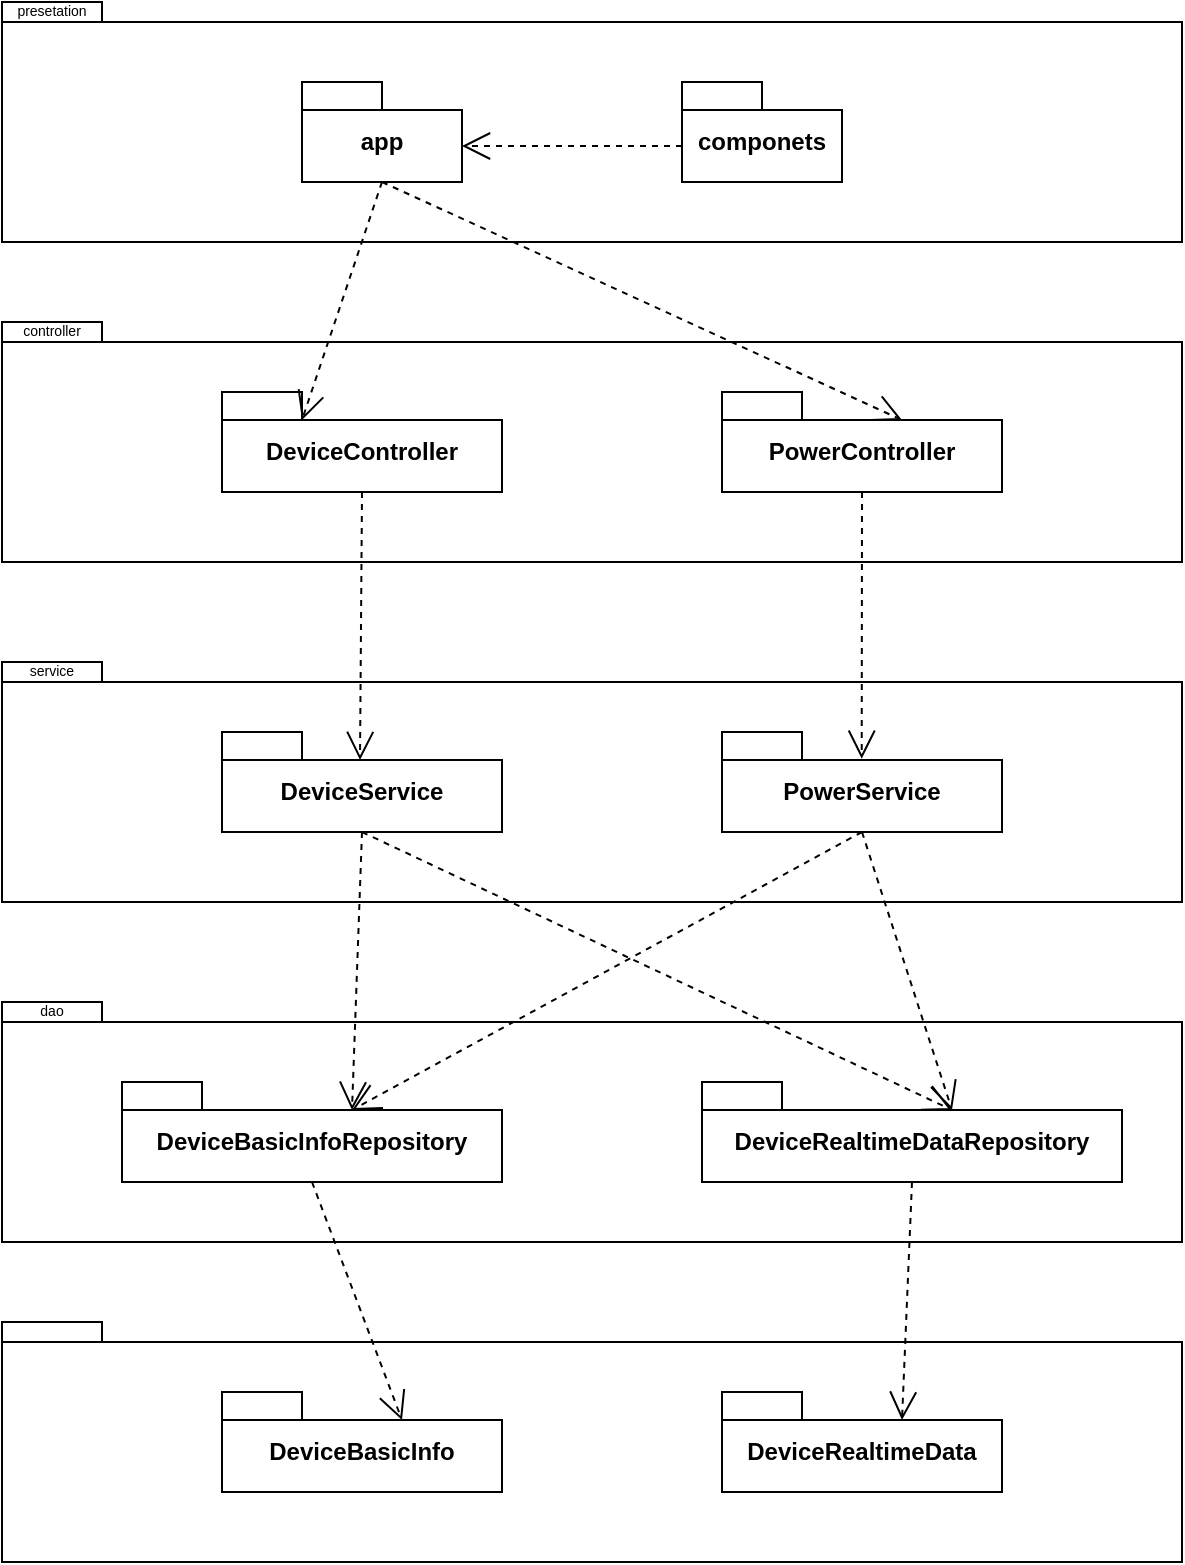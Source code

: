 <mxfile version="26.2.14">
  <diagram name="第 1 页" id="zv9jVuwXzwsgYas8b95U">
    <mxGraphModel dx="1520" dy="889" grid="1" gridSize="10" guides="1" tooltips="1" connect="1" arrows="1" fold="1" page="1" pageScale="1" pageWidth="827" pageHeight="1169" math="0" shadow="0">
      <root>
        <mxCell id="0" />
        <mxCell id="1" parent="0" />
        <mxCell id="kNfIhQ50q1yCch20xD6w-1" value="" style="shape=folder;fontStyle=1;spacingTop=10;tabWidth=50;tabHeight=10;tabPosition=left;html=1;whiteSpace=wrap;" vertex="1" parent="1">
          <mxGeometry x="140" y="70" width="590" height="120" as="geometry" />
        </mxCell>
        <mxCell id="kNfIhQ50q1yCch20xD6w-2" value="app" style="shape=folder;fontStyle=1;spacingTop=10;tabWidth=40;tabHeight=14;tabPosition=left;html=1;whiteSpace=wrap;" vertex="1" parent="1">
          <mxGeometry x="290" y="110" width="80" height="50" as="geometry" />
        </mxCell>
        <mxCell id="kNfIhQ50q1yCch20xD6w-3" value="componets" style="shape=folder;fontStyle=1;spacingTop=10;tabWidth=40;tabHeight=14;tabPosition=left;html=1;whiteSpace=wrap;" vertex="1" parent="1">
          <mxGeometry x="480" y="110" width="80" height="50" as="geometry" />
        </mxCell>
        <mxCell id="kNfIhQ50q1yCch20xD6w-4" value="" style="endArrow=open;endSize=12;dashed=1;html=1;rounded=0;entryX=0;entryY=0;entryDx=80;entryDy=32;entryPerimeter=0;exitX=0;exitY=0;exitDx=0;exitDy=32;exitPerimeter=0;" edge="1" parent="1" source="kNfIhQ50q1yCch20xD6w-3" target="kNfIhQ50q1yCch20xD6w-2">
          <mxGeometry width="160" relative="1" as="geometry">
            <mxPoint x="280" y="290" as="sourcePoint" />
            <mxPoint x="440" y="290" as="targetPoint" />
          </mxGeometry>
        </mxCell>
        <mxCell id="kNfIhQ50q1yCch20xD6w-5" value="presetation" style="text;html=1;align=center;verticalAlign=middle;whiteSpace=wrap;rounded=0;fontSize=7;" vertex="1" parent="1">
          <mxGeometry x="150" y="70" width="30" height="10" as="geometry" />
        </mxCell>
        <mxCell id="kNfIhQ50q1yCch20xD6w-6" value="" style="shape=folder;fontStyle=1;spacingTop=10;tabWidth=50;tabHeight=10;tabPosition=left;html=1;whiteSpace=wrap;" vertex="1" parent="1">
          <mxGeometry x="140" y="230" width="590" height="120" as="geometry" />
        </mxCell>
        <mxCell id="kNfIhQ50q1yCch20xD6w-7" value="controller" style="text;html=1;align=center;verticalAlign=middle;whiteSpace=wrap;rounded=0;fontSize=7;" vertex="1" parent="1">
          <mxGeometry x="150" y="230" width="30" height="10" as="geometry" />
        </mxCell>
        <mxCell id="kNfIhQ50q1yCch20xD6w-8" value="DeviceController" style="shape=folder;fontStyle=1;spacingTop=10;tabWidth=40;tabHeight=14;tabPosition=left;html=1;whiteSpace=wrap;" vertex="1" parent="1">
          <mxGeometry x="250" y="265" width="140" height="50" as="geometry" />
        </mxCell>
        <mxCell id="kNfIhQ50q1yCch20xD6w-10" value="PowerController" style="shape=folder;fontStyle=1;spacingTop=10;tabWidth=40;tabHeight=14;tabPosition=left;html=1;whiteSpace=wrap;" vertex="1" parent="1">
          <mxGeometry x="500" y="265" width="140" height="50" as="geometry" />
        </mxCell>
        <mxCell id="kNfIhQ50q1yCch20xD6w-11" value="" style="endArrow=open;endSize=12;dashed=1;html=1;rounded=0;entryX=0;entryY=0;entryDx=40;entryDy=14;entryPerimeter=0;exitX=0.5;exitY=1;exitDx=0;exitDy=0;exitPerimeter=0;" edge="1" parent="1" source="kNfIhQ50q1yCch20xD6w-2" target="kNfIhQ50q1yCch20xD6w-8">
          <mxGeometry width="160" relative="1" as="geometry">
            <mxPoint x="490" y="152" as="sourcePoint" />
            <mxPoint x="380" y="152" as="targetPoint" />
          </mxGeometry>
        </mxCell>
        <mxCell id="kNfIhQ50q1yCch20xD6w-12" value="" style="endArrow=open;endSize=12;dashed=1;html=1;rounded=0;entryX=0;entryY=0;entryDx=90;entryDy=14;entryPerimeter=0;exitX=0.5;exitY=1;exitDx=0;exitDy=0;exitPerimeter=0;" edge="1" parent="1" source="kNfIhQ50q1yCch20xD6w-2" target="kNfIhQ50q1yCch20xD6w-10">
          <mxGeometry width="160" relative="1" as="geometry">
            <mxPoint x="330" y="162" as="sourcePoint" />
            <mxPoint x="390" y="162" as="targetPoint" />
          </mxGeometry>
        </mxCell>
        <mxCell id="kNfIhQ50q1yCch20xD6w-13" value="" style="shape=folder;fontStyle=1;spacingTop=10;tabWidth=50;tabHeight=10;tabPosition=left;html=1;whiteSpace=wrap;" vertex="1" parent="1">
          <mxGeometry x="140" y="400" width="590" height="120" as="geometry" />
        </mxCell>
        <mxCell id="kNfIhQ50q1yCch20xD6w-14" value="DeviceService" style="shape=folder;fontStyle=1;spacingTop=10;tabWidth=40;tabHeight=14;tabPosition=left;html=1;whiteSpace=wrap;" vertex="1" parent="1">
          <mxGeometry x="250" y="435" width="140" height="50" as="geometry" />
        </mxCell>
        <mxCell id="kNfIhQ50q1yCch20xD6w-15" value="PowerService" style="shape=folder;fontStyle=1;spacingTop=10;tabWidth=40;tabHeight=14;tabPosition=left;html=1;whiteSpace=wrap;" vertex="1" parent="1">
          <mxGeometry x="500" y="435" width="140" height="50" as="geometry" />
        </mxCell>
        <mxCell id="kNfIhQ50q1yCch20xD6w-16" value="service" style="text;html=1;align=center;verticalAlign=middle;whiteSpace=wrap;rounded=0;fontSize=7;" vertex="1" parent="1">
          <mxGeometry x="150" y="400" width="30" height="10" as="geometry" />
        </mxCell>
        <mxCell id="kNfIhQ50q1yCch20xD6w-17" value="" style="endArrow=open;endSize=12;dashed=1;html=1;rounded=0;exitX=0.5;exitY=1;exitDx=0;exitDy=0;exitPerimeter=0;" edge="1" parent="1" source="kNfIhQ50q1yCch20xD6w-8">
          <mxGeometry width="160" relative="1" as="geometry">
            <mxPoint x="340" y="170" as="sourcePoint" />
            <mxPoint x="319" y="449" as="targetPoint" />
          </mxGeometry>
        </mxCell>
        <mxCell id="kNfIhQ50q1yCch20xD6w-18" value="" style="endArrow=open;endSize=12;dashed=1;html=1;rounded=0;exitX=0.5;exitY=1;exitDx=0;exitDy=0;exitPerimeter=0;entryX=0.499;entryY=0.267;entryDx=0;entryDy=0;entryPerimeter=0;" edge="1" parent="1" source="kNfIhQ50q1yCch20xD6w-10" target="kNfIhQ50q1yCch20xD6w-15">
          <mxGeometry width="160" relative="1" as="geometry">
            <mxPoint x="330" y="325" as="sourcePoint" />
            <mxPoint x="329" y="459" as="targetPoint" />
          </mxGeometry>
        </mxCell>
        <mxCell id="kNfIhQ50q1yCch20xD6w-19" value="" style="shape=folder;fontStyle=1;spacingTop=10;tabWidth=50;tabHeight=10;tabPosition=left;html=1;whiteSpace=wrap;" vertex="1" parent="1">
          <mxGeometry x="140" y="570" width="590" height="120" as="geometry" />
        </mxCell>
        <mxCell id="kNfIhQ50q1yCch20xD6w-20" value="dao" style="text;html=1;align=center;verticalAlign=middle;whiteSpace=wrap;rounded=0;fontSize=7;" vertex="1" parent="1">
          <mxGeometry x="150" y="570" width="30" height="10" as="geometry" />
        </mxCell>
        <mxCell id="kNfIhQ50q1yCch20xD6w-21" value="DeviceBasicInfoRepository" style="shape=folder;fontStyle=1;spacingTop=10;tabWidth=40;tabHeight=14;tabPosition=left;html=1;whiteSpace=wrap;" vertex="1" parent="1">
          <mxGeometry x="200" y="610" width="190" height="50" as="geometry" />
        </mxCell>
        <mxCell id="kNfIhQ50q1yCch20xD6w-23" value="DeviceRealtimeDataRepository" style="shape=folder;fontStyle=1;spacingTop=10;tabWidth=40;tabHeight=14;tabPosition=left;html=1;whiteSpace=wrap;" vertex="1" parent="1">
          <mxGeometry x="490" y="610" width="210" height="50" as="geometry" />
        </mxCell>
        <mxCell id="kNfIhQ50q1yCch20xD6w-24" value="" style="endArrow=open;endSize=12;dashed=1;html=1;rounded=0;exitX=0.5;exitY=1;exitDx=0;exitDy=0;exitPerimeter=0;entryX=0;entryY=0;entryDx=115;entryDy=14;entryPerimeter=0;" edge="1" parent="1" source="kNfIhQ50q1yCch20xD6w-14" target="kNfIhQ50q1yCch20xD6w-21">
          <mxGeometry width="160" relative="1" as="geometry">
            <mxPoint x="280" y="550" as="sourcePoint" />
            <mxPoint x="440" y="550" as="targetPoint" />
          </mxGeometry>
        </mxCell>
        <mxCell id="kNfIhQ50q1yCch20xD6w-25" value="" style="endArrow=open;endSize=12;dashed=1;html=1;rounded=0;entryX=0;entryY=0;entryDx=125;entryDy=14;entryPerimeter=0;exitX=0.5;exitY=1;exitDx=0;exitDy=0;exitPerimeter=0;" edge="1" parent="1" source="kNfIhQ50q1yCch20xD6w-14" target="kNfIhQ50q1yCch20xD6w-23">
          <mxGeometry width="160" relative="1" as="geometry">
            <mxPoint x="400" y="540" as="sourcePoint" />
            <mxPoint x="325" y="634" as="targetPoint" />
          </mxGeometry>
        </mxCell>
        <mxCell id="kNfIhQ50q1yCch20xD6w-26" value="" style="endArrow=open;endSize=12;dashed=1;html=1;rounded=0;entryX=0;entryY=0;entryDx=115;entryDy=14;entryPerimeter=0;exitX=0.5;exitY=1;exitDx=0;exitDy=0;exitPerimeter=0;" edge="1" parent="1" source="kNfIhQ50q1yCch20xD6w-15" target="kNfIhQ50q1yCch20xD6w-21">
          <mxGeometry width="160" relative="1" as="geometry">
            <mxPoint x="330" y="495" as="sourcePoint" />
            <mxPoint x="625" y="634" as="targetPoint" />
          </mxGeometry>
        </mxCell>
        <mxCell id="kNfIhQ50q1yCch20xD6w-27" value="" style="endArrow=open;endSize=12;dashed=1;html=1;rounded=0;entryX=0;entryY=0;entryDx=125;entryDy=14;entryPerimeter=0;exitX=0.5;exitY=1;exitDx=0;exitDy=0;exitPerimeter=0;" edge="1" parent="1" source="kNfIhQ50q1yCch20xD6w-15" target="kNfIhQ50q1yCch20xD6w-23">
          <mxGeometry width="160" relative="1" as="geometry">
            <mxPoint x="625" y="551" as="sourcePoint" />
            <mxPoint x="370" y="690" as="targetPoint" />
          </mxGeometry>
        </mxCell>
        <mxCell id="kNfIhQ50q1yCch20xD6w-28" value="" style="shape=folder;fontStyle=1;spacingTop=10;tabWidth=50;tabHeight=10;tabPosition=left;html=1;whiteSpace=wrap;" vertex="1" parent="1">
          <mxGeometry x="140" y="730" width="590" height="120" as="geometry" />
        </mxCell>
        <mxCell id="kNfIhQ50q1yCch20xD6w-29" value="DeviceBasicInfo" style="shape=folder;fontStyle=1;spacingTop=10;tabWidth=40;tabHeight=14;tabPosition=left;html=1;whiteSpace=wrap;" vertex="1" parent="1">
          <mxGeometry x="250" y="765" width="140" height="50" as="geometry" />
        </mxCell>
        <mxCell id="kNfIhQ50q1yCch20xD6w-30" value="DeviceRealtimeData" style="shape=folder;fontStyle=1;spacingTop=10;tabWidth=40;tabHeight=14;tabPosition=left;html=1;whiteSpace=wrap;" vertex="1" parent="1">
          <mxGeometry x="500" y="765" width="140" height="50" as="geometry" />
        </mxCell>
        <mxCell id="kNfIhQ50q1yCch20xD6w-31" value="" style="endArrow=open;endSize=12;dashed=1;html=1;rounded=0;exitX=0.5;exitY=1;exitDx=0;exitDy=0;exitPerimeter=0;entryX=0;entryY=0;entryDx=90;entryDy=14;entryPerimeter=0;" edge="1" parent="1" source="kNfIhQ50q1yCch20xD6w-21" target="kNfIhQ50q1yCch20xD6w-29">
          <mxGeometry width="160" relative="1" as="geometry">
            <mxPoint x="330" y="720" as="sourcePoint" />
            <mxPoint x="490" y="720" as="targetPoint" />
          </mxGeometry>
        </mxCell>
        <mxCell id="kNfIhQ50q1yCch20xD6w-32" value="" style="endArrow=open;endSize=12;dashed=1;html=1;rounded=0;exitX=0.5;exitY=1;exitDx=0;exitDy=0;exitPerimeter=0;entryX=0;entryY=0;entryDx=90;entryDy=14;entryPerimeter=0;" edge="1" parent="1" source="kNfIhQ50q1yCch20xD6w-23" target="kNfIhQ50q1yCch20xD6w-30">
          <mxGeometry width="160" relative="1" as="geometry">
            <mxPoint x="305" y="670" as="sourcePoint" />
            <mxPoint x="350" y="789" as="targetPoint" />
          </mxGeometry>
        </mxCell>
      </root>
    </mxGraphModel>
  </diagram>
</mxfile>
